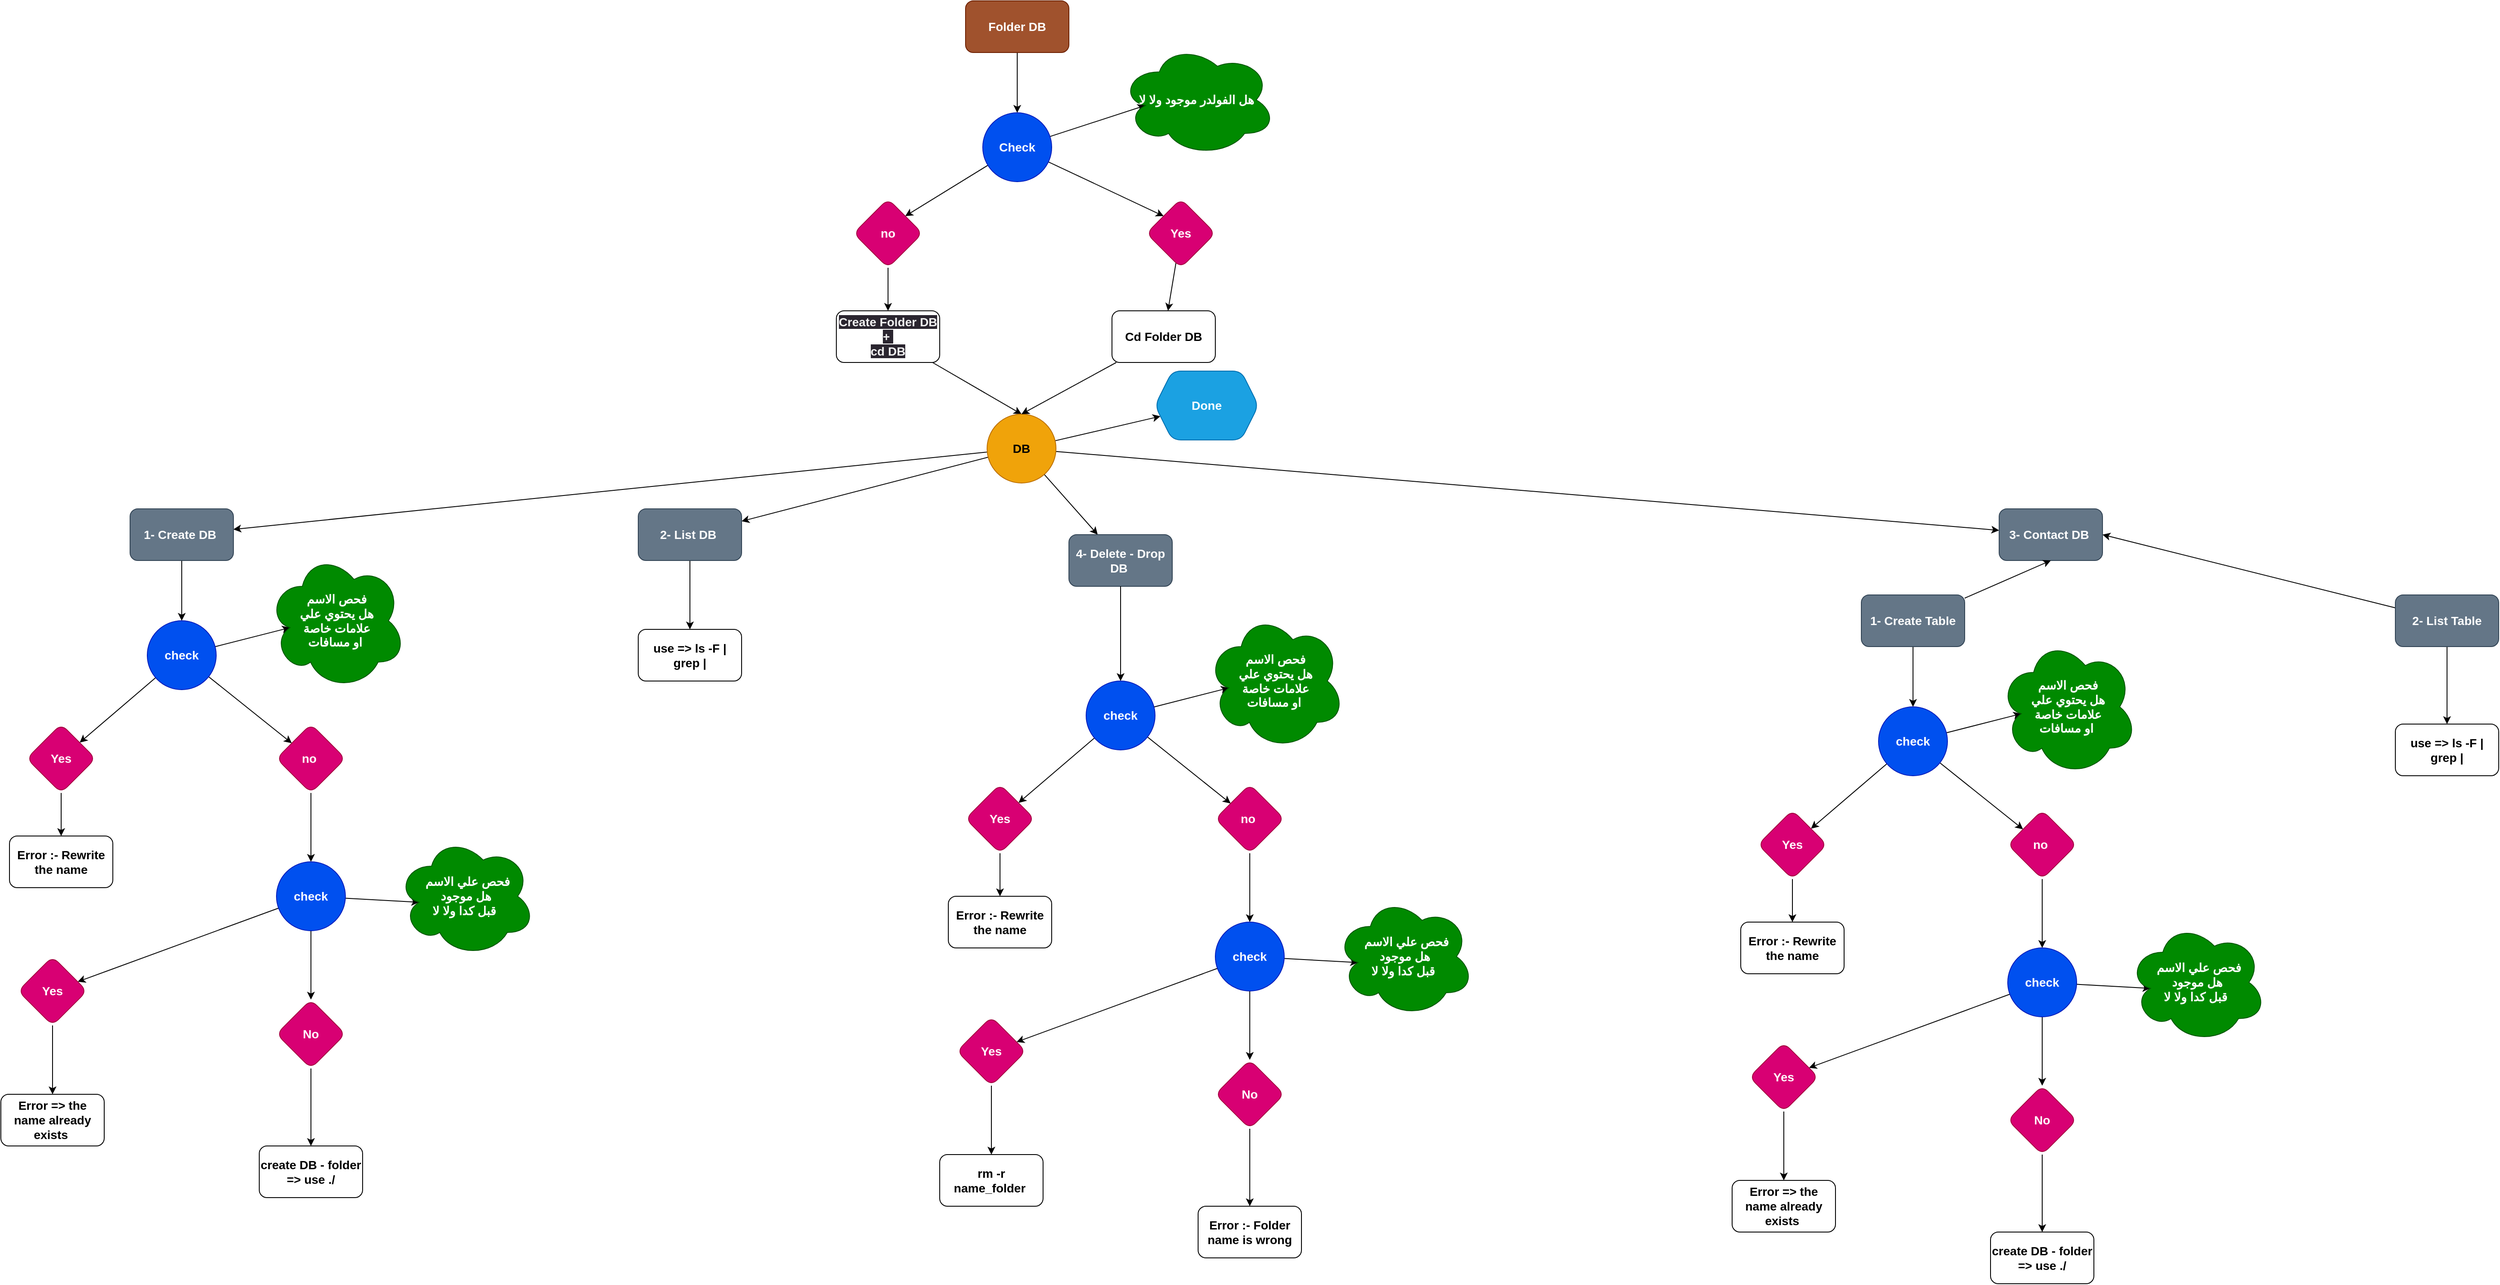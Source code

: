 <mxfile>
    <diagram id="vzy3b1hcAaqzfqzdfvtY" name="Page-1">
        <mxGraphModel dx="2281" dy="339" grid="1" gridSize="10" guides="1" tooltips="1" connect="1" arrows="1" fold="1" page="1" pageScale="1" pageWidth="850" pageHeight="1100" math="0" shadow="0">
            <root>
                <mxCell id="0"/>
                <mxCell id="1" parent="0"/>
                <mxCell id="4" style="edgeStyle=none;html=1;entryX=0.5;entryY=0;entryDx=0;entryDy=0;fontSize=14;fontStyle=1" parent="1" source="2" target="3" edge="1">
                    <mxGeometry relative="1" as="geometry"/>
                </mxCell>
                <mxCell id="2" value="Folder&amp;nbsp;DB" style="rounded=1;whiteSpace=wrap;html=1;fillColor=#a0522d;strokeColor=#6D1F00;fontColor=#ffffff;fontSize=14;fontStyle=1" parent="1" vertex="1">
                    <mxGeometry x="320" y="40" width="120" height="60" as="geometry"/>
                </mxCell>
                <mxCell id="7" style="edgeStyle=none;html=1;entryX=0;entryY=0;entryDx=0;entryDy=0;fontSize=14;fontStyle=1" parent="1" source="3" target="5" edge="1">
                    <mxGeometry relative="1" as="geometry"/>
                </mxCell>
                <mxCell id="8" style="edgeStyle=none;html=1;entryX=1;entryY=0;entryDx=0;entryDy=0;fontSize=14;fontStyle=1" parent="1" source="3" target="6" edge="1">
                    <mxGeometry relative="1" as="geometry"/>
                </mxCell>
                <mxCell id="74" value="" style="edgeStyle=none;html=1;fontSize=14;fontStyle=1;entryX=0.16;entryY=0.55;entryDx=0;entryDy=0;entryPerimeter=0;" parent="1" source="3" target="73" edge="1">
                    <mxGeometry relative="1" as="geometry"/>
                </mxCell>
                <mxCell id="3" value="Check" style="ellipse;whiteSpace=wrap;html=1;rounded=1;fillColor=#0050ef;fontColor=#ffffff;strokeColor=#001DBC;fontSize=14;fontStyle=1" parent="1" vertex="1">
                    <mxGeometry x="340" y="170" width="80" height="80" as="geometry"/>
                </mxCell>
                <mxCell id="77" value="" style="edgeStyle=none;html=1;fontSize=14;" parent="1" source="5" target="76" edge="1">
                    <mxGeometry relative="1" as="geometry"/>
                </mxCell>
                <mxCell id="5" value="Yes" style="rhombus;whiteSpace=wrap;html=1;rounded=1;fillColor=#d80073;fontColor=#ffffff;strokeColor=#A50040;fontSize=14;fontStyle=1" parent="1" vertex="1">
                    <mxGeometry x="530" y="270" width="80" height="80" as="geometry"/>
                </mxCell>
                <mxCell id="12" value="" style="edgeStyle=none;html=1;fontSize=14;fontStyle=1" parent="1" source="6" target="11" edge="1">
                    <mxGeometry relative="1" as="geometry"/>
                </mxCell>
                <mxCell id="6" value="no" style="rhombus;whiteSpace=wrap;html=1;rounded=1;fillColor=#d80073;fontColor=#ffffff;strokeColor=#A50040;fontSize=14;fontStyle=1" parent="1" vertex="1">
                    <mxGeometry x="190" y="270" width="80" height="80" as="geometry"/>
                </mxCell>
                <mxCell id="15" style="edgeStyle=none;html=1;entryX=0.5;entryY=0;entryDx=0;entryDy=0;fontSize=14;fontStyle=1" parent="1" source="11" target="13" edge="1">
                    <mxGeometry relative="1" as="geometry"/>
                </mxCell>
                <mxCell id="11" value="&lt;span style=&quot;color: rgb(240, 240, 240); font-family: Helvetica; font-size: 14px; font-style: normal; font-variant-ligatures: normal; font-variant-caps: normal; letter-spacing: normal; orphans: 2; text-align: center; text-indent: 0px; text-transform: none; widows: 2; word-spacing: 0px; -webkit-text-stroke-width: 0px; background-color: rgb(42, 37, 47); text-decoration-thickness: initial; text-decoration-style: initial; text-decoration-color: initial; float: none; display: inline !important;&quot;&gt;Create Folder DB&lt;/span&gt;&lt;br style=&quot;border-color: rgb(0, 0, 0); color: rgb(240, 240, 240); font-family: Helvetica; font-size: 14px; font-style: normal; font-variant-ligatures: normal; font-variant-caps: normal; letter-spacing: normal; orphans: 2; text-align: center; text-indent: 0px; text-transform: none; widows: 2; word-spacing: 0px; -webkit-text-stroke-width: 0px; background-color: rgb(42, 37, 47); text-decoration-thickness: initial; text-decoration-style: initial; text-decoration-color: initial;&quot;&gt;&lt;span style=&quot;color: rgb(240, 240, 240); font-family: Helvetica; font-size: 14px; font-style: normal; font-variant-ligatures: normal; font-variant-caps: normal; letter-spacing: normal; orphans: 2; text-align: center; text-indent: 0px; text-transform: none; widows: 2; word-spacing: 0px; -webkit-text-stroke-width: 0px; background-color: rgb(42, 37, 47); text-decoration-thickness: initial; text-decoration-style: initial; text-decoration-color: initial; float: none; display: inline !important;&quot;&gt;+&amp;nbsp;&lt;/span&gt;&lt;br style=&quot;border-color: rgb(0, 0, 0); color: rgb(240, 240, 240); font-family: Helvetica; font-size: 14px; font-style: normal; font-variant-ligatures: normal; font-variant-caps: normal; letter-spacing: normal; orphans: 2; text-align: center; text-indent: 0px; text-transform: none; widows: 2; word-spacing: 0px; -webkit-text-stroke-width: 0px; background-color: rgb(42, 37, 47); text-decoration-thickness: initial; text-decoration-style: initial; text-decoration-color: initial;&quot;&gt;&lt;span style=&quot;color: rgb(240, 240, 240); font-family: Helvetica; font-size: 14px; font-style: normal; font-variant-ligatures: normal; font-variant-caps: normal; letter-spacing: normal; orphans: 2; text-align: center; text-indent: 0px; text-transform: none; widows: 2; word-spacing: 0px; -webkit-text-stroke-width: 0px; background-color: rgb(42, 37, 47); text-decoration-thickness: initial; text-decoration-style: initial; text-decoration-color: initial; float: none; display: inline !important;&quot;&gt;cd DB&lt;/span&gt;" style="whiteSpace=wrap;html=1;rounded=1;fontSize=14;fontStyle=1" parent="1" vertex="1">
                    <mxGeometry x="170" y="400" width="120" height="60" as="geometry"/>
                </mxCell>
                <mxCell id="18" value="" style="edgeStyle=none;html=1;fontSize=14;fontStyle=1" parent="1" source="13" target="17" edge="1">
                    <mxGeometry relative="1" as="geometry"/>
                </mxCell>
                <mxCell id="20" value="" style="edgeStyle=none;html=1;fontSize=14;fontStyle=1" parent="1" source="13" target="19" edge="1">
                    <mxGeometry relative="1" as="geometry"/>
                </mxCell>
                <mxCell id="22" value="" style="edgeStyle=none;html=1;fontSize=14;fontStyle=1" parent="1" source="13" target="21" edge="1">
                    <mxGeometry relative="1" as="geometry"/>
                </mxCell>
                <mxCell id="24" value="" style="edgeStyle=none;html=1;fontSize=14;fontStyle=1" parent="1" source="13" target="23" edge="1">
                    <mxGeometry relative="1" as="geometry"/>
                </mxCell>
                <mxCell id="80" value="" style="edgeStyle=none;html=1;" parent="1" source="13" target="79" edge="1">
                    <mxGeometry relative="1" as="geometry"/>
                </mxCell>
                <mxCell id="13" value="DB" style="ellipse;whiteSpace=wrap;html=1;rounded=1;fillColor=#f0a30a;fontColor=#000000;strokeColor=#BD7000;fontSize=14;fontStyle=1" parent="1" vertex="1">
                    <mxGeometry x="345" y="520" width="80" height="80" as="geometry"/>
                </mxCell>
                <mxCell id="28" value="" style="edgeStyle=none;html=1;fontSize=14;fontStyle=1" parent="1" source="17" target="27" edge="1">
                    <mxGeometry relative="1" as="geometry"/>
                </mxCell>
                <mxCell id="17" value="1- Create DB&amp;nbsp;" style="whiteSpace=wrap;html=1;rounded=1;fillColor=#647687;fontColor=#ffffff;strokeColor=#314354;fontSize=14;fontStyle=1" parent="1" vertex="1">
                    <mxGeometry x="-650" y="630" width="120" height="60" as="geometry"/>
                </mxCell>
                <mxCell id="50" value="" style="edgeStyle=none;html=1;fontSize=14;fontStyle=1" parent="1" source="19" target="49" edge="1">
                    <mxGeometry relative="1" as="geometry"/>
                </mxCell>
                <mxCell id="19" value="2- List DB&amp;nbsp;" style="whiteSpace=wrap;html=1;rounded=1;fillColor=#647687;fontColor=#ffffff;strokeColor=#314354;fontSize=14;fontStyle=1" parent="1" vertex="1">
                    <mxGeometry x="-60" y="630" width="120" height="60" as="geometry"/>
                </mxCell>
                <mxCell id="21" value="4- Delete - Drop DB&amp;nbsp;" style="whiteSpace=wrap;html=1;rounded=1;fillColor=#647687;fontColor=#ffffff;strokeColor=#314354;fontSize=14;fontStyle=1" parent="1" vertex="1">
                    <mxGeometry x="440" y="660" width="120" height="60" as="geometry"/>
                </mxCell>
                <mxCell id="23" value="3- Contact DB&amp;nbsp;" style="whiteSpace=wrap;html=1;rounded=1;fillColor=#647687;fontColor=#ffffff;strokeColor=#314354;fontSize=14;fontStyle=1" parent="1" vertex="1">
                    <mxGeometry x="1520" y="630" width="120" height="60" as="geometry"/>
                </mxCell>
                <mxCell id="30" value="" style="edgeStyle=none;html=1;fontSize=14;fontStyle=1" parent="1" source="27" target="29" edge="1">
                    <mxGeometry relative="1" as="geometry"/>
                </mxCell>
                <mxCell id="32" value="" style="edgeStyle=none;html=1;fontSize=14;fontStyle=1" parent="1" source="27" target="31" edge="1">
                    <mxGeometry relative="1" as="geometry"/>
                </mxCell>
                <mxCell id="44" value="" style="edgeStyle=none;html=1;entryX=0.16;entryY=0.55;entryDx=0;entryDy=0;entryPerimeter=0;fontSize=14;fontStyle=1" parent="1" source="27" target="43" edge="1">
                    <mxGeometry relative="1" as="geometry"/>
                </mxCell>
                <mxCell id="27" value="check" style="ellipse;whiteSpace=wrap;html=1;rounded=1;fillColor=#0050ef;fontColor=#ffffff;strokeColor=#001DBC;fontSize=14;fontStyle=1" parent="1" vertex="1">
                    <mxGeometry x="-630" y="760" width="80" height="80" as="geometry"/>
                </mxCell>
                <mxCell id="46" value="" style="edgeStyle=none;html=1;fontSize=14;fontStyle=1" parent="1" source="29" target="45" edge="1">
                    <mxGeometry relative="1" as="geometry"/>
                </mxCell>
                <mxCell id="29" value="Yes" style="rhombus;whiteSpace=wrap;html=1;fillColor=#d80073;strokeColor=#A50040;fontColor=#ffffff;rounded=1;fontSize=14;fontStyle=1" parent="1" vertex="1">
                    <mxGeometry x="-770" y="880" width="80" height="80" as="geometry"/>
                </mxCell>
                <mxCell id="34" value="" style="edgeStyle=none;html=1;fontSize=14;fontStyle=1" parent="1" source="31" target="33" edge="1">
                    <mxGeometry relative="1" as="geometry"/>
                </mxCell>
                <mxCell id="31" value="no&amp;nbsp;" style="rhombus;whiteSpace=wrap;html=1;fillColor=#d80073;strokeColor=#A50040;fontColor=#ffffff;rounded=1;fontSize=14;fontStyle=1" parent="1" vertex="1">
                    <mxGeometry x="-480" y="880" width="80" height="80" as="geometry"/>
                </mxCell>
                <mxCell id="36" value="" style="edgeStyle=none;html=1;fontSize=14;fontStyle=1" parent="1" source="33" target="35" edge="1">
                    <mxGeometry relative="1" as="geometry"/>
                </mxCell>
                <mxCell id="38" value="" style="edgeStyle=none;html=1;fontSize=14;fontStyle=1" parent="1" source="33" target="37" edge="1">
                    <mxGeometry relative="1" as="geometry"/>
                </mxCell>
                <mxCell id="48" value="" style="edgeStyle=none;html=1;entryX=0.16;entryY=0.55;entryDx=0;entryDy=0;entryPerimeter=0;fontSize=14;fontStyle=1" parent="1" source="33" target="47" edge="1">
                    <mxGeometry relative="1" as="geometry"/>
                </mxCell>
                <mxCell id="33" value="check" style="ellipse;whiteSpace=wrap;html=1;fillColor=#0050ef;strokeColor=#001DBC;fontColor=#ffffff;rounded=1;fontSize=14;fontStyle=1" parent="1" vertex="1">
                    <mxGeometry x="-480" y="1040" width="80" height="80" as="geometry"/>
                </mxCell>
                <mxCell id="40" value="" style="edgeStyle=none;html=1;fontSize=14;fontStyle=1" parent="1" source="35" target="39" edge="1">
                    <mxGeometry relative="1" as="geometry"/>
                </mxCell>
                <mxCell id="35" value="Yes" style="rhombus;whiteSpace=wrap;html=1;fillColor=#d80073;strokeColor=#A50040;fontColor=#ffffff;rounded=1;fontSize=14;fontStyle=1" parent="1" vertex="1">
                    <mxGeometry x="-780" y="1150" width="80" height="80" as="geometry"/>
                </mxCell>
                <mxCell id="42" value="" style="edgeStyle=none;html=1;fontSize=14;fontStyle=1" parent="1" source="37" target="41" edge="1">
                    <mxGeometry relative="1" as="geometry"/>
                </mxCell>
                <mxCell id="37" value="No" style="rhombus;whiteSpace=wrap;html=1;fillColor=#d80073;strokeColor=#A50040;fontColor=#ffffff;rounded=1;fontSize=14;fontStyle=1" parent="1" vertex="1">
                    <mxGeometry x="-480" y="1200" width="80" height="80" as="geometry"/>
                </mxCell>
                <mxCell id="39" value="Error =&amp;gt; the name already exists&amp;nbsp;" style="whiteSpace=wrap;html=1;rounded=1;fontSize=14;fontStyle=1" parent="1" vertex="1">
                    <mxGeometry x="-800" y="1310" width="120" height="60" as="geometry"/>
                </mxCell>
                <mxCell id="41" value="create DB - folder =&amp;gt; use ./" style="whiteSpace=wrap;html=1;rounded=1;fontSize=14;fontStyle=1" parent="1" vertex="1">
                    <mxGeometry x="-500" y="1370" width="120" height="60" as="geometry"/>
                </mxCell>
                <mxCell id="43" value="فحص الاسم &lt;br style=&quot;font-size: 14px;&quot;&gt;هل يحتوي علي &lt;br style=&quot;font-size: 14px;&quot;&gt;علامات خاصة &lt;br&gt;او مسافات&amp;nbsp;" style="ellipse;shape=cloud;whiteSpace=wrap;html=1;fillColor=#008a00;strokeColor=#005700;fontColor=#ffffff;rounded=1;fontSize=14;fontStyle=1" parent="1" vertex="1">
                    <mxGeometry x="-490" y="680" width="160" height="160" as="geometry"/>
                </mxCell>
                <mxCell id="45" value="Error :- Rewrite the name" style="whiteSpace=wrap;html=1;rounded=1;fontSize=14;fontStyle=1" parent="1" vertex="1">
                    <mxGeometry x="-790" y="1010" width="120" height="60" as="geometry"/>
                </mxCell>
                <mxCell id="47" value="&amp;nbsp;فحص علي الاسم &lt;br style=&quot;font-size: 14px;&quot;&gt;هل موجود &lt;br&gt;قبل كدا ولا لا&amp;nbsp;" style="ellipse;shape=cloud;whiteSpace=wrap;html=1;fillColor=#008a00;strokeColor=#005700;fontColor=#ffffff;rounded=1;fontSize=14;fontStyle=1" parent="1" vertex="1">
                    <mxGeometry x="-340" y="1010" width="160" height="140" as="geometry"/>
                </mxCell>
                <mxCell id="49" value="use =&amp;gt; ls -F | grep |" style="whiteSpace=wrap;html=1;rounded=1;fontSize=14;fontStyle=1" parent="1" vertex="1">
                    <mxGeometry x="-60" y="770" width="120" height="60" as="geometry"/>
                </mxCell>
                <mxCell id="51" value="" style="edgeStyle=none;html=1;exitX=0.5;exitY=1;exitDx=0;exitDy=0;fontSize=14;fontStyle=1" parent="1" source="21" target="55" edge="1">
                    <mxGeometry relative="1" as="geometry">
                        <mxPoint x="500" y="760" as="sourcePoint"/>
                    </mxGeometry>
                </mxCell>
                <mxCell id="52" value="" style="edgeStyle=none;html=1;fontSize=14;fontStyle=1" parent="1" source="55" target="57" edge="1">
                    <mxGeometry relative="1" as="geometry"/>
                </mxCell>
                <mxCell id="53" value="" style="edgeStyle=none;html=1;fontSize=14;fontStyle=1" parent="1" source="55" target="59" edge="1">
                    <mxGeometry relative="1" as="geometry"/>
                </mxCell>
                <mxCell id="54" value="" style="edgeStyle=none;html=1;entryX=0.16;entryY=0.55;entryDx=0;entryDy=0;entryPerimeter=0;fontSize=14;fontStyle=1" parent="1" source="55" target="70" edge="1">
                    <mxGeometry relative="1" as="geometry"/>
                </mxCell>
                <mxCell id="55" value="check" style="ellipse;whiteSpace=wrap;html=1;rounded=1;fillColor=#0050ef;fontColor=#ffffff;strokeColor=#001DBC;fontSize=14;fontStyle=1" parent="1" vertex="1">
                    <mxGeometry x="460" y="830" width="80" height="80" as="geometry"/>
                </mxCell>
                <mxCell id="56" value="" style="edgeStyle=none;html=1;fontSize=14;fontStyle=1" parent="1" source="57" target="71" edge="1">
                    <mxGeometry relative="1" as="geometry"/>
                </mxCell>
                <mxCell id="57" value="Yes" style="rhombus;whiteSpace=wrap;html=1;fillColor=#d80073;strokeColor=#A50040;fontColor=#ffffff;rounded=1;fontSize=14;fontStyle=1" parent="1" vertex="1">
                    <mxGeometry x="320" y="950" width="80" height="80" as="geometry"/>
                </mxCell>
                <mxCell id="58" value="" style="edgeStyle=none;html=1;fontSize=14;fontStyle=1" parent="1" source="59" target="63" edge="1">
                    <mxGeometry relative="1" as="geometry"/>
                </mxCell>
                <mxCell id="59" value="no&amp;nbsp;" style="rhombus;whiteSpace=wrap;html=1;fillColor=#d80073;strokeColor=#A50040;fontColor=#ffffff;rounded=1;fontSize=14;fontStyle=1" parent="1" vertex="1">
                    <mxGeometry x="610" y="950" width="80" height="80" as="geometry"/>
                </mxCell>
                <mxCell id="60" value="" style="edgeStyle=none;html=1;fontSize=14;fontStyle=1" parent="1" source="63" target="65" edge="1">
                    <mxGeometry relative="1" as="geometry"/>
                </mxCell>
                <mxCell id="61" value="" style="edgeStyle=none;html=1;fontSize=14;fontStyle=1" parent="1" source="63" target="67" edge="1">
                    <mxGeometry relative="1" as="geometry"/>
                </mxCell>
                <mxCell id="62" value="" style="edgeStyle=none;html=1;entryX=0.16;entryY=0.55;entryDx=0;entryDy=0;entryPerimeter=0;fontSize=14;fontStyle=1" parent="1" source="63" target="72" edge="1">
                    <mxGeometry relative="1" as="geometry"/>
                </mxCell>
                <mxCell id="63" value="check" style="ellipse;whiteSpace=wrap;html=1;fillColor=#0050ef;strokeColor=#001DBC;fontColor=#ffffff;rounded=1;fontSize=14;fontStyle=1" parent="1" vertex="1">
                    <mxGeometry x="610" y="1110" width="80" height="80" as="geometry"/>
                </mxCell>
                <mxCell id="64" value="" style="edgeStyle=none;html=1;fontSize=14;fontStyle=1" parent="1" source="65" target="68" edge="1">
                    <mxGeometry relative="1" as="geometry"/>
                </mxCell>
                <mxCell id="65" value="Yes" style="rhombus;whiteSpace=wrap;html=1;fillColor=#d80073;strokeColor=#A50040;fontColor=#ffffff;rounded=1;fontSize=14;fontStyle=1" parent="1" vertex="1">
                    <mxGeometry x="310" y="1220" width="80" height="80" as="geometry"/>
                </mxCell>
                <mxCell id="66" value="" style="edgeStyle=none;html=1;fontSize=14;fontStyle=1" parent="1" source="67" target="69" edge="1">
                    <mxGeometry relative="1" as="geometry"/>
                </mxCell>
                <mxCell id="67" value="No" style="rhombus;whiteSpace=wrap;html=1;fillColor=#d80073;strokeColor=#A50040;fontColor=#ffffff;rounded=1;fontSize=14;fontStyle=1" parent="1" vertex="1">
                    <mxGeometry x="610" y="1270" width="80" height="80" as="geometry"/>
                </mxCell>
                <mxCell id="68" value="rm -r name_folder&amp;nbsp;" style="whiteSpace=wrap;html=1;rounded=1;fontSize=14;fontStyle=1" parent="1" vertex="1">
                    <mxGeometry x="290" y="1380" width="120" height="60" as="geometry"/>
                </mxCell>
                <mxCell id="69" value="Error :- Folder name is wrong" style="whiteSpace=wrap;html=1;rounded=1;fontSize=14;fontStyle=1" parent="1" vertex="1">
                    <mxGeometry x="590" y="1440" width="120" height="60" as="geometry"/>
                </mxCell>
                <mxCell id="70" value="فحص الاسم &lt;br style=&quot;font-size: 14px;&quot;&gt;هل يحتوي علي &lt;br style=&quot;font-size: 14px;&quot;&gt;علامات خاصة &lt;br&gt;او مسافات&amp;nbsp;" style="ellipse;shape=cloud;whiteSpace=wrap;html=1;fillColor=#008a00;strokeColor=#005700;fontColor=#ffffff;rounded=1;fontSize=14;fontStyle=1" parent="1" vertex="1">
                    <mxGeometry x="600" y="750" width="160" height="160" as="geometry"/>
                </mxCell>
                <mxCell id="71" value="Error :- Rewrite the name" style="whiteSpace=wrap;html=1;rounded=1;fontSize=14;fontStyle=1" parent="1" vertex="1">
                    <mxGeometry x="300" y="1080" width="120" height="60" as="geometry"/>
                </mxCell>
                <mxCell id="72" value="&amp;nbsp;فحص علي الاسم &lt;br style=&quot;font-size: 14px;&quot;&gt;هل موجود &lt;br&gt;قبل كدا ولا لا&amp;nbsp;" style="ellipse;shape=cloud;whiteSpace=wrap;html=1;fillColor=#008a00;strokeColor=#005700;fontColor=#ffffff;rounded=1;fontSize=14;fontStyle=1" parent="1" vertex="1">
                    <mxGeometry x="750" y="1080" width="160" height="140" as="geometry"/>
                </mxCell>
                <mxCell id="73" value="هل الفولدر موجود ولا لا&amp;nbsp;" style="ellipse;shape=cloud;whiteSpace=wrap;html=1;fillColor=#008a00;strokeColor=#005700;fontColor=#ffffff;rounded=1;fontSize=14;fontStyle=1" parent="1" vertex="1">
                    <mxGeometry x="500" y="90" width="180" height="130" as="geometry"/>
                </mxCell>
                <mxCell id="78" style="edgeStyle=none;html=1;entryX=0.5;entryY=0;entryDx=0;entryDy=0;fontSize=14;" parent="1" source="76" target="13" edge="1">
                    <mxGeometry relative="1" as="geometry"/>
                </mxCell>
                <mxCell id="76" value="Cd Folder DB" style="whiteSpace=wrap;html=1;fontSize=14;rounded=1;fontStyle=1;" parent="1" vertex="1">
                    <mxGeometry x="490" y="400" width="120" height="60" as="geometry"/>
                </mxCell>
                <mxCell id="79" value="Done" style="shape=hexagon;perimeter=hexagonPerimeter2;whiteSpace=wrap;html=1;fixedSize=1;fontSize=14;fillColor=#1ba1e2;strokeColor=#006EAF;fontColor=#ffffff;rounded=1;fontStyle=1;" parent="1" vertex="1">
                    <mxGeometry x="540" y="470" width="120" height="80" as="geometry"/>
                </mxCell>
                <mxCell id="107" value="" style="edgeStyle=none;html=1;fontSize=14;fontStyle=1" edge="1" parent="1" source="108" target="114">
                    <mxGeometry relative="1" as="geometry"/>
                </mxCell>
                <mxCell id="133" style="edgeStyle=none;html=1;entryX=0.5;entryY=1;entryDx=0;entryDy=0;" edge="1" parent="1" source="108" target="23">
                    <mxGeometry relative="1" as="geometry"/>
                </mxCell>
                <mxCell id="108" value="1- Create Table" style="whiteSpace=wrap;html=1;rounded=1;fillColor=#647687;fontColor=#ffffff;strokeColor=#314354;fontSize=14;fontStyle=1" vertex="1" parent="1">
                    <mxGeometry x="1360" y="730" width="120" height="60" as="geometry"/>
                </mxCell>
                <mxCell id="109" value="" style="edgeStyle=none;html=1;fontSize=14;fontStyle=1" edge="1" parent="1" source="110" target="132">
                    <mxGeometry relative="1" as="geometry"/>
                </mxCell>
                <mxCell id="134" style="edgeStyle=none;html=1;entryX=1;entryY=0.5;entryDx=0;entryDy=0;" edge="1" parent="1" source="110" target="23">
                    <mxGeometry relative="1" as="geometry"/>
                </mxCell>
                <mxCell id="110" value="2- List Table" style="whiteSpace=wrap;html=1;rounded=1;fillColor=#647687;fontColor=#ffffff;strokeColor=#314354;fontSize=14;fontStyle=1" vertex="1" parent="1">
                    <mxGeometry x="1980" y="730" width="120" height="60" as="geometry"/>
                </mxCell>
                <mxCell id="111" value="" style="edgeStyle=none;html=1;fontSize=14;fontStyle=1" edge="1" parent="1" source="114" target="116">
                    <mxGeometry relative="1" as="geometry"/>
                </mxCell>
                <mxCell id="112" value="" style="edgeStyle=none;html=1;fontSize=14;fontStyle=1" edge="1" parent="1" source="114" target="118">
                    <mxGeometry relative="1" as="geometry"/>
                </mxCell>
                <mxCell id="113" value="" style="edgeStyle=none;html=1;entryX=0.16;entryY=0.55;entryDx=0;entryDy=0;entryPerimeter=0;fontSize=14;fontStyle=1" edge="1" parent="1" source="114" target="129">
                    <mxGeometry relative="1" as="geometry"/>
                </mxCell>
                <mxCell id="114" value="check" style="ellipse;whiteSpace=wrap;html=1;rounded=1;fillColor=#0050ef;fontColor=#ffffff;strokeColor=#001DBC;fontSize=14;fontStyle=1" vertex="1" parent="1">
                    <mxGeometry x="1380" y="860" width="80" height="80" as="geometry"/>
                </mxCell>
                <mxCell id="115" value="" style="edgeStyle=none;html=1;fontSize=14;fontStyle=1" edge="1" parent="1" source="116" target="130">
                    <mxGeometry relative="1" as="geometry"/>
                </mxCell>
                <mxCell id="116" value="Yes" style="rhombus;whiteSpace=wrap;html=1;fillColor=#d80073;strokeColor=#A50040;fontColor=#ffffff;rounded=1;fontSize=14;fontStyle=1" vertex="1" parent="1">
                    <mxGeometry x="1240" y="980" width="80" height="80" as="geometry"/>
                </mxCell>
                <mxCell id="117" value="" style="edgeStyle=none;html=1;fontSize=14;fontStyle=1" edge="1" parent="1" source="118" target="122">
                    <mxGeometry relative="1" as="geometry"/>
                </mxCell>
                <mxCell id="118" value="no&amp;nbsp;" style="rhombus;whiteSpace=wrap;html=1;fillColor=#d80073;strokeColor=#A50040;fontColor=#ffffff;rounded=1;fontSize=14;fontStyle=1" vertex="1" parent="1">
                    <mxGeometry x="1530" y="980" width="80" height="80" as="geometry"/>
                </mxCell>
                <mxCell id="119" value="" style="edgeStyle=none;html=1;fontSize=14;fontStyle=1" edge="1" parent="1" source="122" target="124">
                    <mxGeometry relative="1" as="geometry"/>
                </mxCell>
                <mxCell id="120" value="" style="edgeStyle=none;html=1;fontSize=14;fontStyle=1" edge="1" parent="1" source="122" target="126">
                    <mxGeometry relative="1" as="geometry"/>
                </mxCell>
                <mxCell id="121" value="" style="edgeStyle=none;html=1;entryX=0.16;entryY=0.55;entryDx=0;entryDy=0;entryPerimeter=0;fontSize=14;fontStyle=1" edge="1" parent="1" source="122" target="131">
                    <mxGeometry relative="1" as="geometry"/>
                </mxCell>
                <mxCell id="122" value="check" style="ellipse;whiteSpace=wrap;html=1;fillColor=#0050ef;strokeColor=#001DBC;fontColor=#ffffff;rounded=1;fontSize=14;fontStyle=1" vertex="1" parent="1">
                    <mxGeometry x="1530" y="1140" width="80" height="80" as="geometry"/>
                </mxCell>
                <mxCell id="123" value="" style="edgeStyle=none;html=1;fontSize=14;fontStyle=1" edge="1" parent="1" source="124" target="127">
                    <mxGeometry relative="1" as="geometry"/>
                </mxCell>
                <mxCell id="124" value="Yes" style="rhombus;whiteSpace=wrap;html=1;fillColor=#d80073;strokeColor=#A50040;fontColor=#ffffff;rounded=1;fontSize=14;fontStyle=1" vertex="1" parent="1">
                    <mxGeometry x="1230" y="1250" width="80" height="80" as="geometry"/>
                </mxCell>
                <mxCell id="125" value="" style="edgeStyle=none;html=1;fontSize=14;fontStyle=1" edge="1" parent="1" source="126" target="128">
                    <mxGeometry relative="1" as="geometry"/>
                </mxCell>
                <mxCell id="126" value="No" style="rhombus;whiteSpace=wrap;html=1;fillColor=#d80073;strokeColor=#A50040;fontColor=#ffffff;rounded=1;fontSize=14;fontStyle=1" vertex="1" parent="1">
                    <mxGeometry x="1530" y="1300" width="80" height="80" as="geometry"/>
                </mxCell>
                <mxCell id="127" value="Error =&amp;gt; the name already exists&amp;nbsp;" style="whiteSpace=wrap;html=1;rounded=1;fontSize=14;fontStyle=1" vertex="1" parent="1">
                    <mxGeometry x="1210" y="1410" width="120" height="60" as="geometry"/>
                </mxCell>
                <mxCell id="128" value="create DB - folder =&amp;gt; use ./" style="whiteSpace=wrap;html=1;rounded=1;fontSize=14;fontStyle=1" vertex="1" parent="1">
                    <mxGeometry x="1510" y="1470" width="120" height="60" as="geometry"/>
                </mxCell>
                <mxCell id="129" value="فحص الاسم &lt;br style=&quot;font-size: 14px;&quot;&gt;هل يحتوي علي &lt;br style=&quot;font-size: 14px;&quot;&gt;علامات خاصة &lt;br&gt;او مسافات&amp;nbsp;" style="ellipse;shape=cloud;whiteSpace=wrap;html=1;fillColor=#008a00;strokeColor=#005700;fontColor=#ffffff;rounded=1;fontSize=14;fontStyle=1" vertex="1" parent="1">
                    <mxGeometry x="1520" y="780" width="160" height="160" as="geometry"/>
                </mxCell>
                <mxCell id="130" value="Error :- Rewrite the name" style="whiteSpace=wrap;html=1;rounded=1;fontSize=14;fontStyle=1" vertex="1" parent="1">
                    <mxGeometry x="1220" y="1110" width="120" height="60" as="geometry"/>
                </mxCell>
                <mxCell id="131" value="&amp;nbsp;فحص علي الاسم &lt;br style=&quot;font-size: 14px;&quot;&gt;هل موجود &lt;br&gt;قبل كدا ولا لا&amp;nbsp;" style="ellipse;shape=cloud;whiteSpace=wrap;html=1;fillColor=#008a00;strokeColor=#005700;fontColor=#ffffff;rounded=1;fontSize=14;fontStyle=1" vertex="1" parent="1">
                    <mxGeometry x="1670" y="1110" width="160" height="140" as="geometry"/>
                </mxCell>
                <mxCell id="132" value="use =&amp;gt; ls -F | grep |" style="whiteSpace=wrap;html=1;rounded=1;fontSize=14;fontStyle=1" vertex="1" parent="1">
                    <mxGeometry x="1980" y="880" width="120" height="60" as="geometry"/>
                </mxCell>
            </root>
        </mxGraphModel>
    </diagram>
</mxfile>